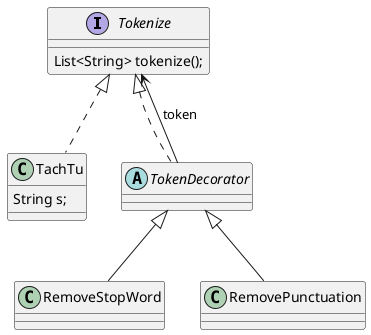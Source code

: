 @startuml
interface Tokenize{
    List<String> tokenize();
}
class TachTu{
    String s;
}
abstract TokenDecorator

Tokenize <|.. TachTu
Tokenize <|.. TokenDecorator
TokenDecorator --> Tokenize : token
TokenDecorator <|-- RemoveStopWord
TokenDecorator <|-- RemovePunctuation
@enduml